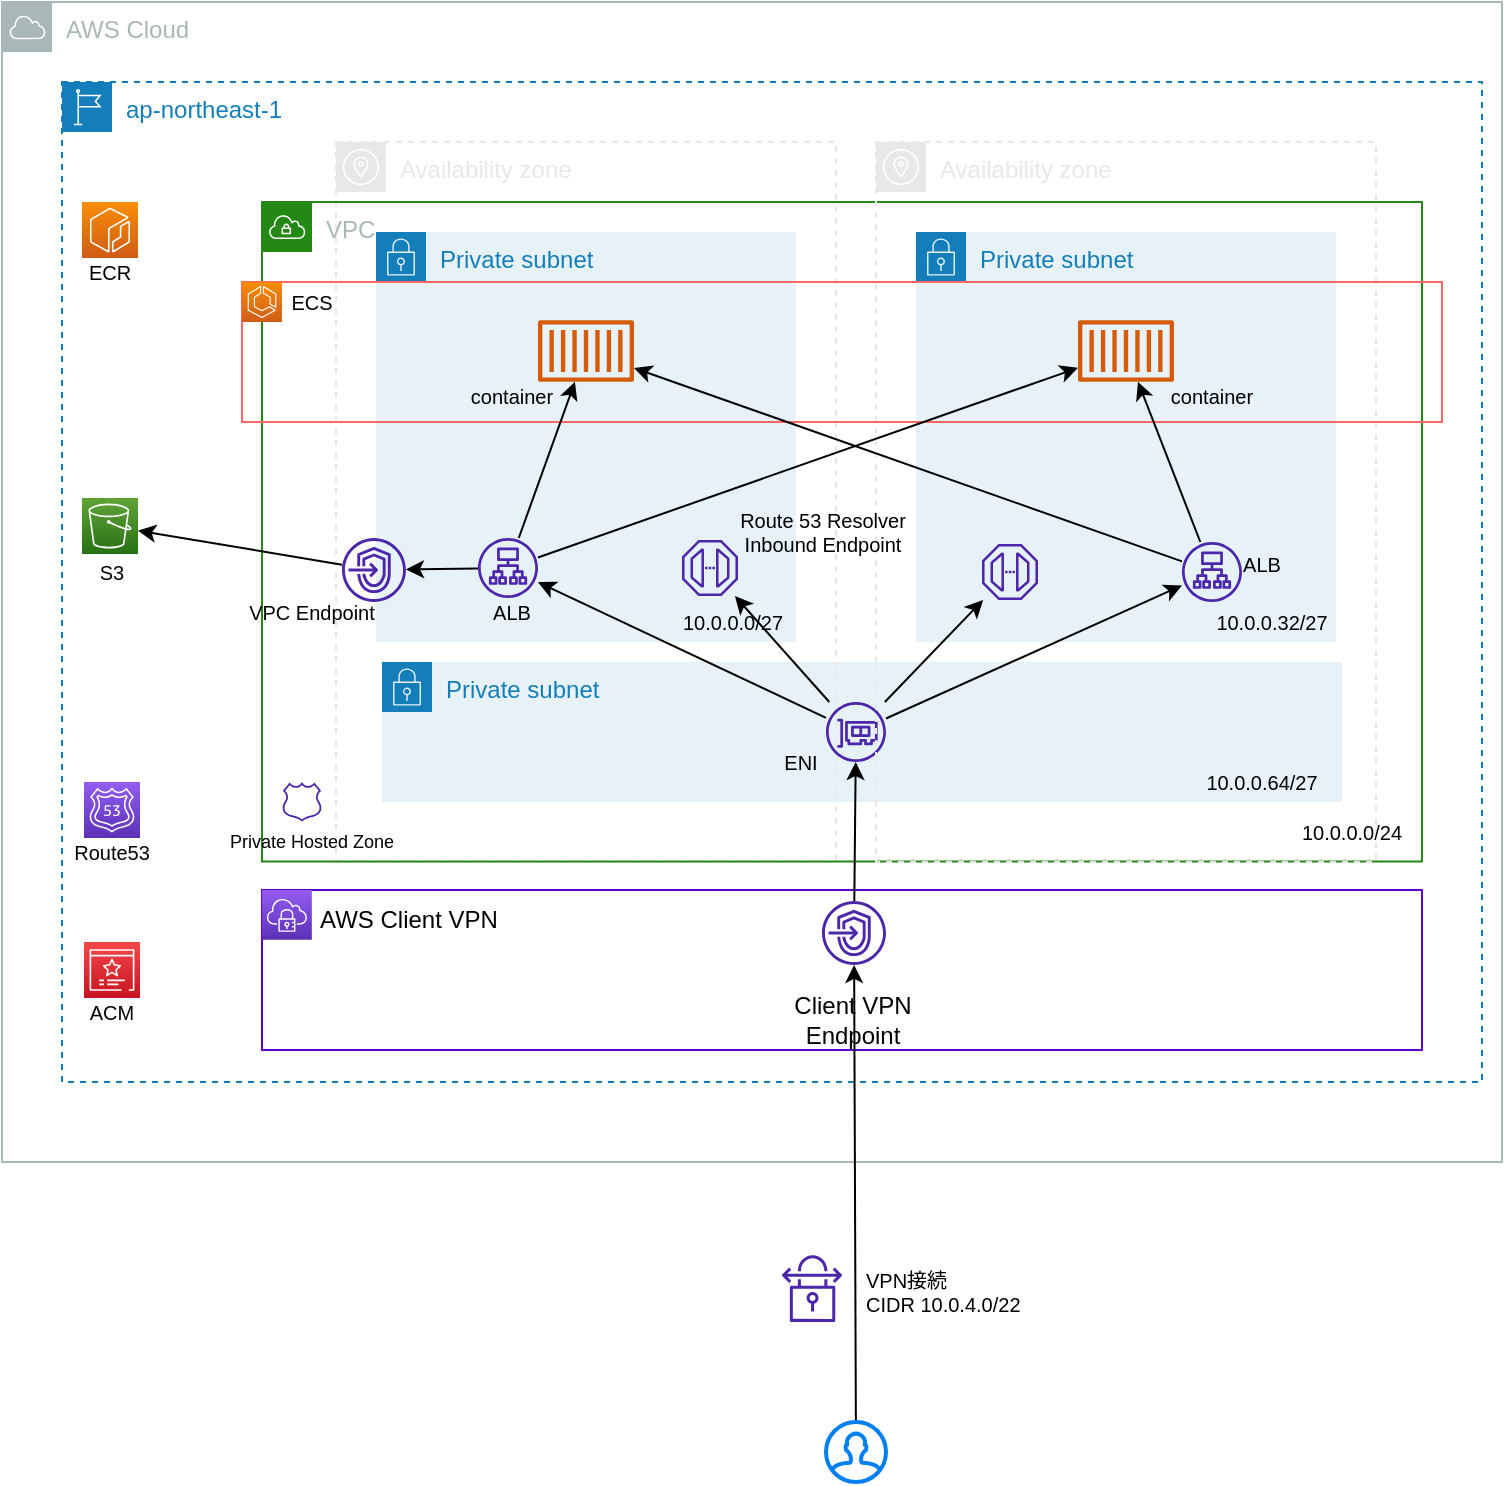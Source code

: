 <mxfile>
    <diagram id="KBZXNuC1XTHayXaplUlP" name="Page-1">
        <mxGraphModel dx="663" dy="674" grid="1" gridSize="10" guides="1" tooltips="1" connect="1" arrows="1" fold="1" page="1" pageScale="1" pageWidth="850" pageHeight="1100" background="#ffffff" math="0" shadow="0">
            <root>
                <mxCell id="0"/>
                <mxCell id="1" parent="0"/>
                <mxCell id="48" value="Private subnet" style="points=[[0,0],[0.25,0],[0.5,0],[0.75,0],[1,0],[1,0.25],[1,0.5],[1,0.75],[1,1],[0.75,1],[0.5,1],[0.25,1],[0,1],[0,0.75],[0,0.5],[0,0.25]];outlineConnect=0;gradientColor=none;html=1;whiteSpace=wrap;fontSize=12;fontStyle=0;container=1;pointerEvents=0;collapsible=0;recursiveResize=0;shape=mxgraph.aws4.group;grIcon=mxgraph.aws4.group_security_group;grStroke=0;strokeColor=#147EBA;fillColor=#E6F2F8;verticalAlign=top;align=left;spacingLeft=30;fontColor=#147EBA;dashed=0;labelBackgroundColor=none;" parent="1" vertex="1">
                    <mxGeometry x="240" y="360" width="480" height="70" as="geometry"/>
                </mxCell>
                <mxCell id="2" value="AWS Cloud" style="sketch=0;outlineConnect=0;gradientColor=none;html=1;whiteSpace=wrap;fontSize=12;fontStyle=0;shape=mxgraph.aws4.group;grIcon=mxgraph.aws4.group_aws_cloud;strokeColor=#AAB7B8;fillColor=none;verticalAlign=top;align=left;spacingLeft=30;fontColor=#AAB7B8;dashed=0;" parent="1" vertex="1">
                    <mxGeometry x="50" y="30" width="750" height="580" as="geometry"/>
                </mxCell>
                <mxCell id="4" value="ap-northeast-1" style="points=[[0,0],[0.25,0],[0.5,0],[0.75,0],[1,0],[1,0.25],[1,0.5],[1,0.75],[1,1],[0.75,1],[0.5,1],[0.25,1],[0,1],[0,0.75],[0,0.5],[0,0.25]];outlineConnect=0;gradientColor=none;html=1;whiteSpace=wrap;fontSize=12;fontStyle=0;container=1;pointerEvents=0;collapsible=0;recursiveResize=0;shape=mxgraph.aws4.group;grIcon=mxgraph.aws4.group_region;strokeColor=#147EBA;fillColor=none;verticalAlign=top;align=left;spacingLeft=30;fontColor=#147EBA;dashed=1;" parent="1" vertex="1">
                    <mxGeometry x="80" y="70" width="710" height="500" as="geometry"/>
                </mxCell>
                <mxCell id="6" value="Availability zone" style="sketch=0;outlineConnect=0;gradientColor=none;html=1;whiteSpace=wrap;fontSize=12;fontStyle=0;shape=mxgraph.aws4.group;grIcon=mxgraph.aws4.group_availability_zone;strokeColor=#E8E8E8;fillColor=none;verticalAlign=top;align=left;spacingLeft=30;fontColor=#E8E8E8;dashed=1;" parent="4" vertex="1">
                    <mxGeometry x="137" y="30" width="250" height="360" as="geometry"/>
                </mxCell>
                <mxCell id="5" value="VPC" style="points=[[0,0],[0.25,0],[0.5,0],[0.75,0],[1,0],[1,0.25],[1,0.5],[1,0.75],[1,1],[0.75,1],[0.5,1],[0.25,1],[0,1],[0,0.75],[0,0.5],[0,0.25]];outlineConnect=0;gradientColor=none;html=1;whiteSpace=wrap;fontSize=12;fontStyle=0;container=1;pointerEvents=0;collapsible=0;recursiveResize=0;shape=mxgraph.aws4.group;grIcon=mxgraph.aws4.group_vpc;strokeColor=#248814;fillColor=none;verticalAlign=top;align=left;spacingLeft=30;fontColor=#AAB7B8;dashed=0;labelBackgroundColor=none;" parent="4" vertex="1">
                    <mxGeometry x="100" y="60" width="580" height="329.74" as="geometry"/>
                </mxCell>
                <mxCell id="61" value="" style="sketch=0;outlineConnect=0;fontColor=#232F3E;gradientColor=none;fillColor=#4D27AA;strokeColor=none;dashed=0;verticalLabelPosition=bottom;verticalAlign=top;align=center;html=1;fontSize=12;fontStyle=0;aspect=fixed;pointerEvents=1;shape=mxgraph.aws4.elastic_network_interface;" vertex="1" parent="5">
                    <mxGeometry x="282" y="250" width="30" height="30" as="geometry"/>
                </mxCell>
                <mxCell id="80" value="" style="sketch=0;outlineConnect=0;fontColor=#232F3E;gradientColor=none;fillColor=#4D27AA;strokeColor=none;dashed=0;verticalLabelPosition=bottom;verticalAlign=top;align=center;html=1;fontSize=12;fontStyle=0;aspect=fixed;pointerEvents=1;shape=mxgraph.aws4.hosted_zone;" vertex="1" parent="5">
                    <mxGeometry x="10" y="290" width="20" height="19.74" as="geometry"/>
                </mxCell>
                <mxCell id="8" value="Availability zone" style="sketch=0;outlineConnect=0;gradientColor=none;html=1;whiteSpace=wrap;fontSize=12;fontStyle=0;shape=mxgraph.aws4.group;grIcon=mxgraph.aws4.group_availability_zone;strokeColor=#E8E8E8;fillColor=none;verticalAlign=top;align=left;spacingLeft=30;fontColor=#E8E8E8;dashed=1;" parent="4" vertex="1">
                    <mxGeometry x="407" y="30" width="250" height="360" as="geometry"/>
                </mxCell>
                <mxCell id="9" value="Private subnet" style="points=[[0,0],[0.25,0],[0.5,0],[0.75,0],[1,0],[1,0.25],[1,0.5],[1,0.75],[1,1],[0.75,1],[0.5,1],[0.25,1],[0,1],[0,0.75],[0,0.5],[0,0.25]];outlineConnect=0;gradientColor=none;html=1;whiteSpace=wrap;fontSize=12;fontStyle=0;container=1;pointerEvents=0;collapsible=0;recursiveResize=0;shape=mxgraph.aws4.group;grIcon=mxgraph.aws4.group_security_group;grStroke=0;strokeColor=#147EBA;fillColor=#E6F2F8;verticalAlign=top;align=left;spacingLeft=30;fontColor=#147EBA;dashed=0;" parent="4" vertex="1">
                    <mxGeometry x="157" y="75" width="210" height="205" as="geometry"/>
                </mxCell>
                <mxCell id="47" value="ALB" style="text;html=1;strokeColor=none;fillColor=none;align=center;verticalAlign=middle;whiteSpace=wrap;rounded=0;fontColor=#000000;fontSize=10;" parent="9" vertex="1">
                    <mxGeometry x="48" y="177.5" width="40" height="25" as="geometry"/>
                </mxCell>
                <mxCell id="11" value="" style="rounded=0;whiteSpace=wrap;html=1;fillColor=none;strokeColor=#6600CC;fontSize=10;" parent="4" vertex="1">
                    <mxGeometry x="100" y="404" width="580" height="80" as="geometry"/>
                </mxCell>
                <mxCell id="13" value="" style="sketch=0;outlineConnect=0;fontColor=#232F3E;gradientColor=none;fillColor=#4D27AA;strokeColor=none;dashed=0;verticalLabelPosition=bottom;verticalAlign=top;align=center;html=1;fontSize=12;fontStyle=0;aspect=fixed;pointerEvents=1;shape=mxgraph.aws4.endpoints;" parent="11" vertex="1">
                    <mxGeometry x="279.996" y="5.48" width="32.001" height="32.001" as="geometry"/>
                </mxCell>
                <mxCell id="12" value="" style="sketch=0;points=[[0,0,0],[0.25,0,0],[0.5,0,0],[0.75,0,0],[1,0,0],[0,1,0],[0.25,1,0],[0.5,1,0],[0.75,1,0],[1,1,0],[0,0.25,0],[0,0.5,0],[0,0.75,0],[1,0.25,0],[1,0.5,0],[1,0.75,0]];outlineConnect=0;fontColor=#232F3E;gradientColor=#945DF2;gradientDirection=north;fillColor=#5A30B5;strokeColor=#ffffff;dashed=0;verticalLabelPosition=bottom;verticalAlign=top;align=center;html=1;fontSize=12;fontStyle=0;aspect=fixed;shape=mxgraph.aws4.resourceIcon;resIcon=mxgraph.aws4.client_vpn;" parent="11" vertex="1">
                    <mxGeometry x="-0.004" width="24.923" height="24.923" as="geometry"/>
                </mxCell>
                <mxCell id="16" value="AWS Client VPN" style="text;html=1;strokeColor=none;fillColor=none;align=center;verticalAlign=middle;whiteSpace=wrap;rounded=0;fontColor=#000000;" parent="11" vertex="1">
                    <mxGeometry x="26.77" width="93.23" height="30" as="geometry"/>
                </mxCell>
                <mxCell id="17" value="Client VPN Endpoint" style="text;html=1;strokeColor=none;fillColor=none;align=center;verticalAlign=middle;whiteSpace=wrap;rounded=0;fontColor=#000000;" parent="11" vertex="1">
                    <mxGeometry x="242.462" y="50" width="107.077" height="30" as="geometry"/>
                </mxCell>
                <mxCell id="15" value="Private subnet" style="points=[[0,0],[0.25,0],[0.5,0],[0.75,0],[1,0],[1,0.25],[1,0.5],[1,0.75],[1,1],[0.75,1],[0.5,1],[0.25,1],[0,1],[0,0.75],[0,0.5],[0,0.25]];outlineConnect=0;gradientColor=none;html=1;whiteSpace=wrap;fontSize=12;fontStyle=0;container=1;pointerEvents=0;collapsible=0;recursiveResize=0;shape=mxgraph.aws4.group;grIcon=mxgraph.aws4.group_security_group;grStroke=0;strokeColor=#147EBA;fillColor=#E6F2F8;verticalAlign=top;align=left;spacingLeft=30;fontColor=#147EBA;dashed=0;" parent="4" vertex="1">
                    <mxGeometry x="427" y="75" width="210" height="205" as="geometry"/>
                </mxCell>
                <mxCell id="85" value="" style="sketch=0;outlineConnect=0;fontColor=#232F3E;gradientColor=none;fillColor=#4D27AA;strokeColor=none;dashed=0;verticalLabelPosition=bottom;verticalAlign=top;align=center;html=1;fontSize=12;fontStyle=0;aspect=fixed;pointerEvents=1;shape=mxgraph.aws4.endpoint;" vertex="1" parent="15">
                    <mxGeometry x="33.0" y="156" width="28" height="28" as="geometry"/>
                </mxCell>
                <mxCell id="37" value="" style="rounded=0;whiteSpace=wrap;html=1;labelBackgroundColor=none;strokeColor=#FF6666;fontColor=#000000;fillColor=none;" parent="4" vertex="1">
                    <mxGeometry x="90" y="100" width="600" height="70" as="geometry"/>
                </mxCell>
                <mxCell id="38" value="" style="sketch=0;points=[[0,0,0],[0.25,0,0],[0.5,0,0],[0.75,0,0],[1,0,0],[0,1,0],[0.25,1,0],[0.5,1,0],[0.75,1,0],[1,1,0],[0,0.25,0],[0,0.5,0],[0,0.75,0],[1,0.25,0],[1,0.5,0],[1,0.75,0]];outlineConnect=0;fontColor=#232F3E;gradientColor=#F78E04;gradientDirection=north;fillColor=#D05C17;strokeColor=#ffffff;dashed=0;verticalLabelPosition=bottom;verticalAlign=top;align=center;html=1;fontSize=12;fontStyle=0;aspect=fixed;shape=mxgraph.aws4.resourceIcon;resIcon=mxgraph.aws4.ecs;labelBackgroundColor=none;" parent="4" vertex="1">
                    <mxGeometry x="90" y="100" width="20" height="20" as="geometry"/>
                </mxCell>
                <mxCell id="39" value="ECS" style="text;html=1;strokeColor=none;fillColor=none;align=center;verticalAlign=middle;whiteSpace=wrap;rounded=0;fontColor=#000000;fontSize=10;" parent="4" vertex="1">
                    <mxGeometry x="110" y="100" width="30" height="20" as="geometry"/>
                </mxCell>
                <mxCell id="40" value="" style="sketch=0;outlineConnect=0;fontColor=#232F3E;gradientColor=none;fillColor=#D45B07;strokeColor=none;dashed=0;verticalLabelPosition=bottom;verticalAlign=top;align=center;html=1;fontSize=12;fontStyle=0;aspect=fixed;pointerEvents=1;shape=mxgraph.aws4.container_1;labelBackgroundColor=none;" parent="4" vertex="1">
                    <mxGeometry x="238" y="119" width="48" height="31" as="geometry"/>
                </mxCell>
                <mxCell id="41" value="" style="sketch=0;outlineConnect=0;fontColor=#232F3E;gradientColor=none;fillColor=#D45B07;strokeColor=none;dashed=0;verticalLabelPosition=bottom;verticalAlign=top;align=center;html=1;fontSize=12;fontStyle=0;aspect=fixed;pointerEvents=1;shape=mxgraph.aws4.container_1;labelBackgroundColor=none;" parent="4" vertex="1">
                    <mxGeometry x="508" y="119" width="48" height="31" as="geometry"/>
                </mxCell>
                <mxCell id="43" value="S3" style="text;html=1;strokeColor=none;fillColor=none;align=center;verticalAlign=middle;whiteSpace=wrap;rounded=0;fontColor=#000000;fontSize=10;" parent="4" vertex="1">
                    <mxGeometry x="5" y="230" width="40" height="30" as="geometry"/>
                </mxCell>
                <mxCell id="50" value="VPC Endpoint" style="text;html=1;strokeColor=none;fillColor=none;align=center;verticalAlign=middle;whiteSpace=wrap;rounded=0;fontColor=#000000;fontSize=10;" parent="4" vertex="1">
                    <mxGeometry x="85" y="250" width="80" height="30" as="geometry"/>
                </mxCell>
                <mxCell id="24" value="10.0.0.0/24" style="text;html=1;strokeColor=none;fillColor=none;align=center;verticalAlign=middle;whiteSpace=wrap;rounded=0;fontColor=#000000;fontSize=10;" parent="4" vertex="1">
                    <mxGeometry x="610" y="370" width="70" height="10" as="geometry"/>
                </mxCell>
                <mxCell id="26" value="10.0.0.32/27" style="text;html=1;strokeColor=none;fillColor=none;align=center;verticalAlign=middle;whiteSpace=wrap;rounded=0;fontColor=#000000;fontSize=10;" parent="4" vertex="1">
                    <mxGeometry x="570" y="260" width="70" height="20" as="geometry"/>
                </mxCell>
                <mxCell id="25" value="10.0.0.0/27" style="text;html=1;strokeColor=none;fillColor=none;align=center;verticalAlign=middle;whiteSpace=wrap;rounded=0;fontColor=#000000;fontSize=10;" parent="4" vertex="1">
                    <mxGeometry x="304" y="260" width="63" height="20" as="geometry"/>
                </mxCell>
                <mxCell id="53" style="edgeStyle=none;html=1;strokeColor=#000000;fontColor=#000000;" parent="4" source="44" target="40" edge="1">
                    <mxGeometry relative="1" as="geometry"/>
                </mxCell>
                <mxCell id="54" style="edgeStyle=none;html=1;strokeColor=#000000;fontColor=#000000;" parent="4" source="44" target="41" edge="1">
                    <mxGeometry relative="1" as="geometry"/>
                </mxCell>
                <mxCell id="55" value="10.0.0.64/27" style="text;html=1;strokeColor=none;fillColor=none;align=center;verticalAlign=middle;whiteSpace=wrap;rounded=0;fontColor=#000000;fontSize=10;" parent="4" vertex="1">
                    <mxGeometry x="560" y="340" width="80" height="20" as="geometry"/>
                </mxCell>
                <mxCell id="51" style="edgeStyle=none;html=1;strokeColor=#000000;fontColor=#000000;" parent="4" source="44" target="49" edge="1">
                    <mxGeometry relative="1" as="geometry"/>
                </mxCell>
                <mxCell id="62" style="edgeStyle=none;html=1;strokeColor=#000000;" edge="1" parent="4" source="13" target="61">
                    <mxGeometry relative="1" as="geometry"/>
                </mxCell>
                <mxCell id="63" value="ENI" style="text;html=1;strokeColor=none;fillColor=none;align=center;verticalAlign=middle;whiteSpace=wrap;rounded=0;fontColor=#000000;fontSize=10;" vertex="1" parent="4">
                    <mxGeometry x="352" y="330" width="35" height="20" as="geometry"/>
                </mxCell>
                <mxCell id="49" value="" style="sketch=0;outlineConnect=0;fontColor=#232F3E;gradientColor=none;fillColor=#4D27AA;strokeColor=none;dashed=0;verticalLabelPosition=bottom;verticalAlign=top;align=center;html=1;fontSize=12;fontStyle=0;aspect=fixed;pointerEvents=1;shape=mxgraph.aws4.endpoints;" parent="4" vertex="1">
                    <mxGeometry x="139.996" y="228" width="32.001" height="32.001" as="geometry"/>
                </mxCell>
                <mxCell id="67" style="edgeStyle=none;html=1;strokeColor=#000000;" edge="1" parent="4" source="61" target="44">
                    <mxGeometry relative="1" as="geometry"/>
                </mxCell>
                <mxCell id="68" style="edgeStyle=none;html=1;strokeColor=#000000;" edge="1" parent="4" source="61" target="65">
                    <mxGeometry relative="1" as="geometry"/>
                </mxCell>
                <mxCell id="73" style="edgeStyle=none;html=1;strokeColor=#000000;" edge="1" parent="4" source="65" target="40">
                    <mxGeometry relative="1" as="geometry"/>
                </mxCell>
                <mxCell id="75" style="edgeStyle=none;html=1;strokeColor=#000000;" edge="1" parent="4" source="65" target="41">
                    <mxGeometry relative="1" as="geometry"/>
                </mxCell>
                <mxCell id="77" value="container" style="text;html=1;strokeColor=none;fillColor=none;align=center;verticalAlign=middle;whiteSpace=wrap;rounded=0;fontColor=#000000;fontSize=10;" vertex="1" parent="4">
                    <mxGeometry x="190" y="142" width="70" height="30" as="geometry"/>
                </mxCell>
                <mxCell id="78" value="container" style="text;html=1;strokeColor=none;fillColor=none;align=center;verticalAlign=middle;whiteSpace=wrap;rounded=0;fontColor=#000000;fontSize=10;" vertex="1" parent="4">
                    <mxGeometry x="540" y="142" width="70" height="30" as="geometry"/>
                </mxCell>
                <mxCell id="79" value="" style="sketch=0;points=[[0,0,0],[0.25,0,0],[0.5,0,0],[0.75,0,0],[1,0,0],[0,1,0],[0.25,1,0],[0.5,1,0],[0.75,1,0],[1,1,0],[0,0.25,0],[0,0.5,0],[0,0.75,0],[1,0.25,0],[1,0.5,0],[1,0.75,0]];outlineConnect=0;fontColor=#232F3E;gradientColor=#945DF2;gradientDirection=north;fillColor=#5A30B5;strokeColor=#ffffff;dashed=0;verticalLabelPosition=bottom;verticalAlign=top;align=center;html=1;fontSize=12;fontStyle=0;aspect=fixed;shape=mxgraph.aws4.resourceIcon;resIcon=mxgraph.aws4.route_53;" vertex="1" parent="4">
                    <mxGeometry x="11" y="350" width="28" height="28" as="geometry"/>
                </mxCell>
                <mxCell id="81" value="Private Hosted Zone" style="text;html=1;strokeColor=none;fillColor=none;align=center;verticalAlign=middle;whiteSpace=wrap;rounded=0;fontColor=#000000;fontSize=9;" vertex="1" parent="4">
                    <mxGeometry x="80" y="370" width="90" height="20" as="geometry"/>
                </mxCell>
                <mxCell id="82" value="Route53" style="text;html=1;strokeColor=none;fillColor=none;align=center;verticalAlign=middle;whiteSpace=wrap;rounded=0;fontColor=#000000;fontSize=10;" vertex="1" parent="4">
                    <mxGeometry y="370" width="50" height="30" as="geometry"/>
                </mxCell>
                <mxCell id="44" value="" style="sketch=0;outlineConnect=0;fontColor=#232F3E;gradientColor=none;fillColor=#4D27AA;strokeColor=none;dashed=0;verticalLabelPosition=bottom;verticalAlign=top;align=center;html=1;fontSize=12;fontStyle=0;aspect=fixed;pointerEvents=1;shape=mxgraph.aws4.application_load_balancer;labelBackgroundColor=none;" parent="4" vertex="1">
                    <mxGeometry x="208" y="228" width="30" height="30" as="geometry"/>
                </mxCell>
                <mxCell id="66" value="ALB" style="text;html=1;strokeColor=none;fillColor=none;align=center;verticalAlign=middle;whiteSpace=wrap;rounded=0;fontColor=#000000;fontSize=10;" vertex="1" parent="4">
                    <mxGeometry x="580" y="228" width="40" height="25" as="geometry"/>
                </mxCell>
                <mxCell id="86" style="edgeStyle=none;html=1;strokeColor=#000000;fontSize=10;" edge="1" parent="4" source="61" target="84">
                    <mxGeometry relative="1" as="geometry"/>
                </mxCell>
                <mxCell id="87" style="edgeStyle=none;html=1;strokeColor=#000000;fontSize=10;" edge="1" parent="4" source="61" target="85">
                    <mxGeometry relative="1" as="geometry"/>
                </mxCell>
                <mxCell id="84" value="" style="sketch=0;outlineConnect=0;fontColor=#232F3E;gradientColor=none;fillColor=#4D27AA;strokeColor=none;dashed=0;verticalLabelPosition=bottom;verticalAlign=top;align=center;html=1;fontSize=12;fontStyle=0;aspect=fixed;pointerEvents=1;shape=mxgraph.aws4.endpoint;" vertex="1" parent="4">
                    <mxGeometry x="310" y="229" width="28" height="28" as="geometry"/>
                </mxCell>
                <mxCell id="65" value="" style="sketch=0;outlineConnect=0;fontColor=#232F3E;gradientColor=none;fillColor=#4D27AA;strokeColor=none;dashed=0;verticalLabelPosition=bottom;verticalAlign=top;align=center;html=1;fontSize=12;fontStyle=0;aspect=fixed;pointerEvents=1;shape=mxgraph.aws4.application_load_balancer;labelBackgroundColor=none;" vertex="1" parent="4">
                    <mxGeometry x="560" y="230" width="30" height="30" as="geometry"/>
                </mxCell>
                <mxCell id="89" value="Route 53 Resolver Inbound Endpoint" style="text;html=1;strokeColor=none;fillColor=none;align=center;verticalAlign=middle;whiteSpace=wrap;rounded=0;fontColor=#000000;fontSize=10;" vertex="1" parent="4">
                    <mxGeometry x="332.5" y="212.37" width="94.5" height="25" as="geometry"/>
                </mxCell>
                <mxCell id="92" value="" style="sketch=0;points=[[0,0,0],[0.25,0,0],[0.5,0,0],[0.75,0,0],[1,0,0],[0,1,0],[0.25,1,0],[0.5,1,0],[0.75,1,0],[1,1,0],[0,0.25,0],[0,0.5,0],[0,0.75,0],[1,0.25,0],[1,0.5,0],[1,0.75,0]];outlineConnect=0;fontColor=#232F3E;gradientColor=#F54749;gradientDirection=north;fillColor=#C7131F;strokeColor=#ffffff;dashed=0;verticalLabelPosition=bottom;verticalAlign=top;align=center;html=1;fontSize=12;fontStyle=0;aspect=fixed;shape=mxgraph.aws4.resourceIcon;resIcon=mxgraph.aws4.certificate_manager_3;" vertex="1" parent="4">
                    <mxGeometry x="11" y="430" width="28" height="28" as="geometry"/>
                </mxCell>
                <mxCell id="93" value="ACM" style="text;html=1;strokeColor=none;fillColor=none;align=center;verticalAlign=middle;whiteSpace=wrap;rounded=0;fontColor=#000000;fontSize=10;" vertex="1" parent="4">
                    <mxGeometry x="5" y="450" width="40" height="30" as="geometry"/>
                </mxCell>
                <mxCell id="22" style="edgeStyle=none;html=1;strokeColor=#000000;fontColor=#000000;" parent="1" source="19" target="13" edge="1">
                    <mxGeometry relative="1" as="geometry"/>
                </mxCell>
                <mxCell id="19" value="" style="html=1;verticalLabelPosition=bottom;align=center;labelBackgroundColor=#ffffff;verticalAlign=top;strokeWidth=2;strokeColor=#0080F0;shadow=0;dashed=0;shape=mxgraph.ios7.icons.user;fontColor=#000000;fillColor=none;" parent="1" vertex="1">
                    <mxGeometry x="462" y="740" width="30" height="30" as="geometry"/>
                </mxCell>
                <mxCell id="20" value="" style="sketch=0;outlineConnect=0;fontColor=#232F3E;gradientColor=none;fillColor=#4D27AA;strokeColor=none;dashed=0;verticalLabelPosition=bottom;verticalAlign=top;align=center;html=1;fontSize=12;fontStyle=0;aspect=fixed;pointerEvents=1;shape=mxgraph.aws4.vpn_connection;" parent="1" vertex="1">
                    <mxGeometry x="440" y="656.57" width="30" height="33.43" as="geometry"/>
                </mxCell>
                <mxCell id="23" value="VPN接続&lt;br style=&quot;font-size: 10px;&quot;&gt;CIDR 10.0.4.0/22" style="text;html=1;strokeColor=none;fillColor=none;align=left;verticalAlign=middle;whiteSpace=wrap;rounded=0;fontColor=#000000;fontSize=10;" parent="1" vertex="1">
                    <mxGeometry x="480" y="660" width="120" height="30" as="geometry"/>
                </mxCell>
                <mxCell id="42" value="" style="sketch=0;points=[[0,0,0],[0.25,0,0],[0.5,0,0],[0.75,0,0],[1,0,0],[0,1,0],[0.25,1,0],[0.5,1,0],[0.75,1,0],[1,1,0],[0,0.25,0],[0,0.5,0],[0,0.75,0],[1,0.25,0],[1,0.5,0],[1,0.75,0]];outlineConnect=0;fontColor=#232F3E;gradientColor=#60A337;gradientDirection=north;fillColor=#277116;strokeColor=#ffffff;dashed=0;verticalLabelPosition=bottom;verticalAlign=top;align=center;html=1;fontSize=12;fontStyle=0;aspect=fixed;shape=mxgraph.aws4.resourceIcon;resIcon=mxgraph.aws4.s3;labelBackgroundColor=none;" parent="1" vertex="1">
                    <mxGeometry x="90" y="278" width="28" height="28" as="geometry"/>
                </mxCell>
                <mxCell id="59" value="" style="sketch=0;points=[[0,0,0],[0.25,0,0],[0.5,0,0],[0.75,0,0],[1,0,0],[0,1,0],[0.25,1,0],[0.5,1,0],[0.75,1,0],[1,1,0],[0,0.25,0],[0,0.5,0],[0,0.75,0],[1,0.25,0],[1,0.5,0],[1,0.75,0]];outlineConnect=0;fontColor=#232F3E;gradientColor=#F78E04;gradientDirection=north;fillColor=#D05C17;strokeColor=#ffffff;dashed=0;verticalLabelPosition=bottom;verticalAlign=top;align=center;html=1;fontSize=12;fontStyle=0;aspect=fixed;shape=mxgraph.aws4.resourceIcon;resIcon=mxgraph.aws4.ecr;labelBackgroundColor=none;" parent="1" vertex="1">
                    <mxGeometry x="90" y="130" width="28" height="28" as="geometry"/>
                </mxCell>
                <mxCell id="60" value="ECR" style="text;html=1;strokeColor=none;fillColor=none;align=center;verticalAlign=middle;whiteSpace=wrap;rounded=0;fontColor=#000000;fontSize=10;" parent="1" vertex="1">
                    <mxGeometry x="84" y="150" width="40" height="30" as="geometry"/>
                </mxCell>
                <mxCell id="83" style="edgeStyle=none;html=1;strokeColor=#000000;fontSize=10;" edge="1" parent="1" source="49" target="42">
                    <mxGeometry relative="1" as="geometry"/>
                </mxCell>
            </root>
        </mxGraphModel>
    </diagram>
</mxfile>
